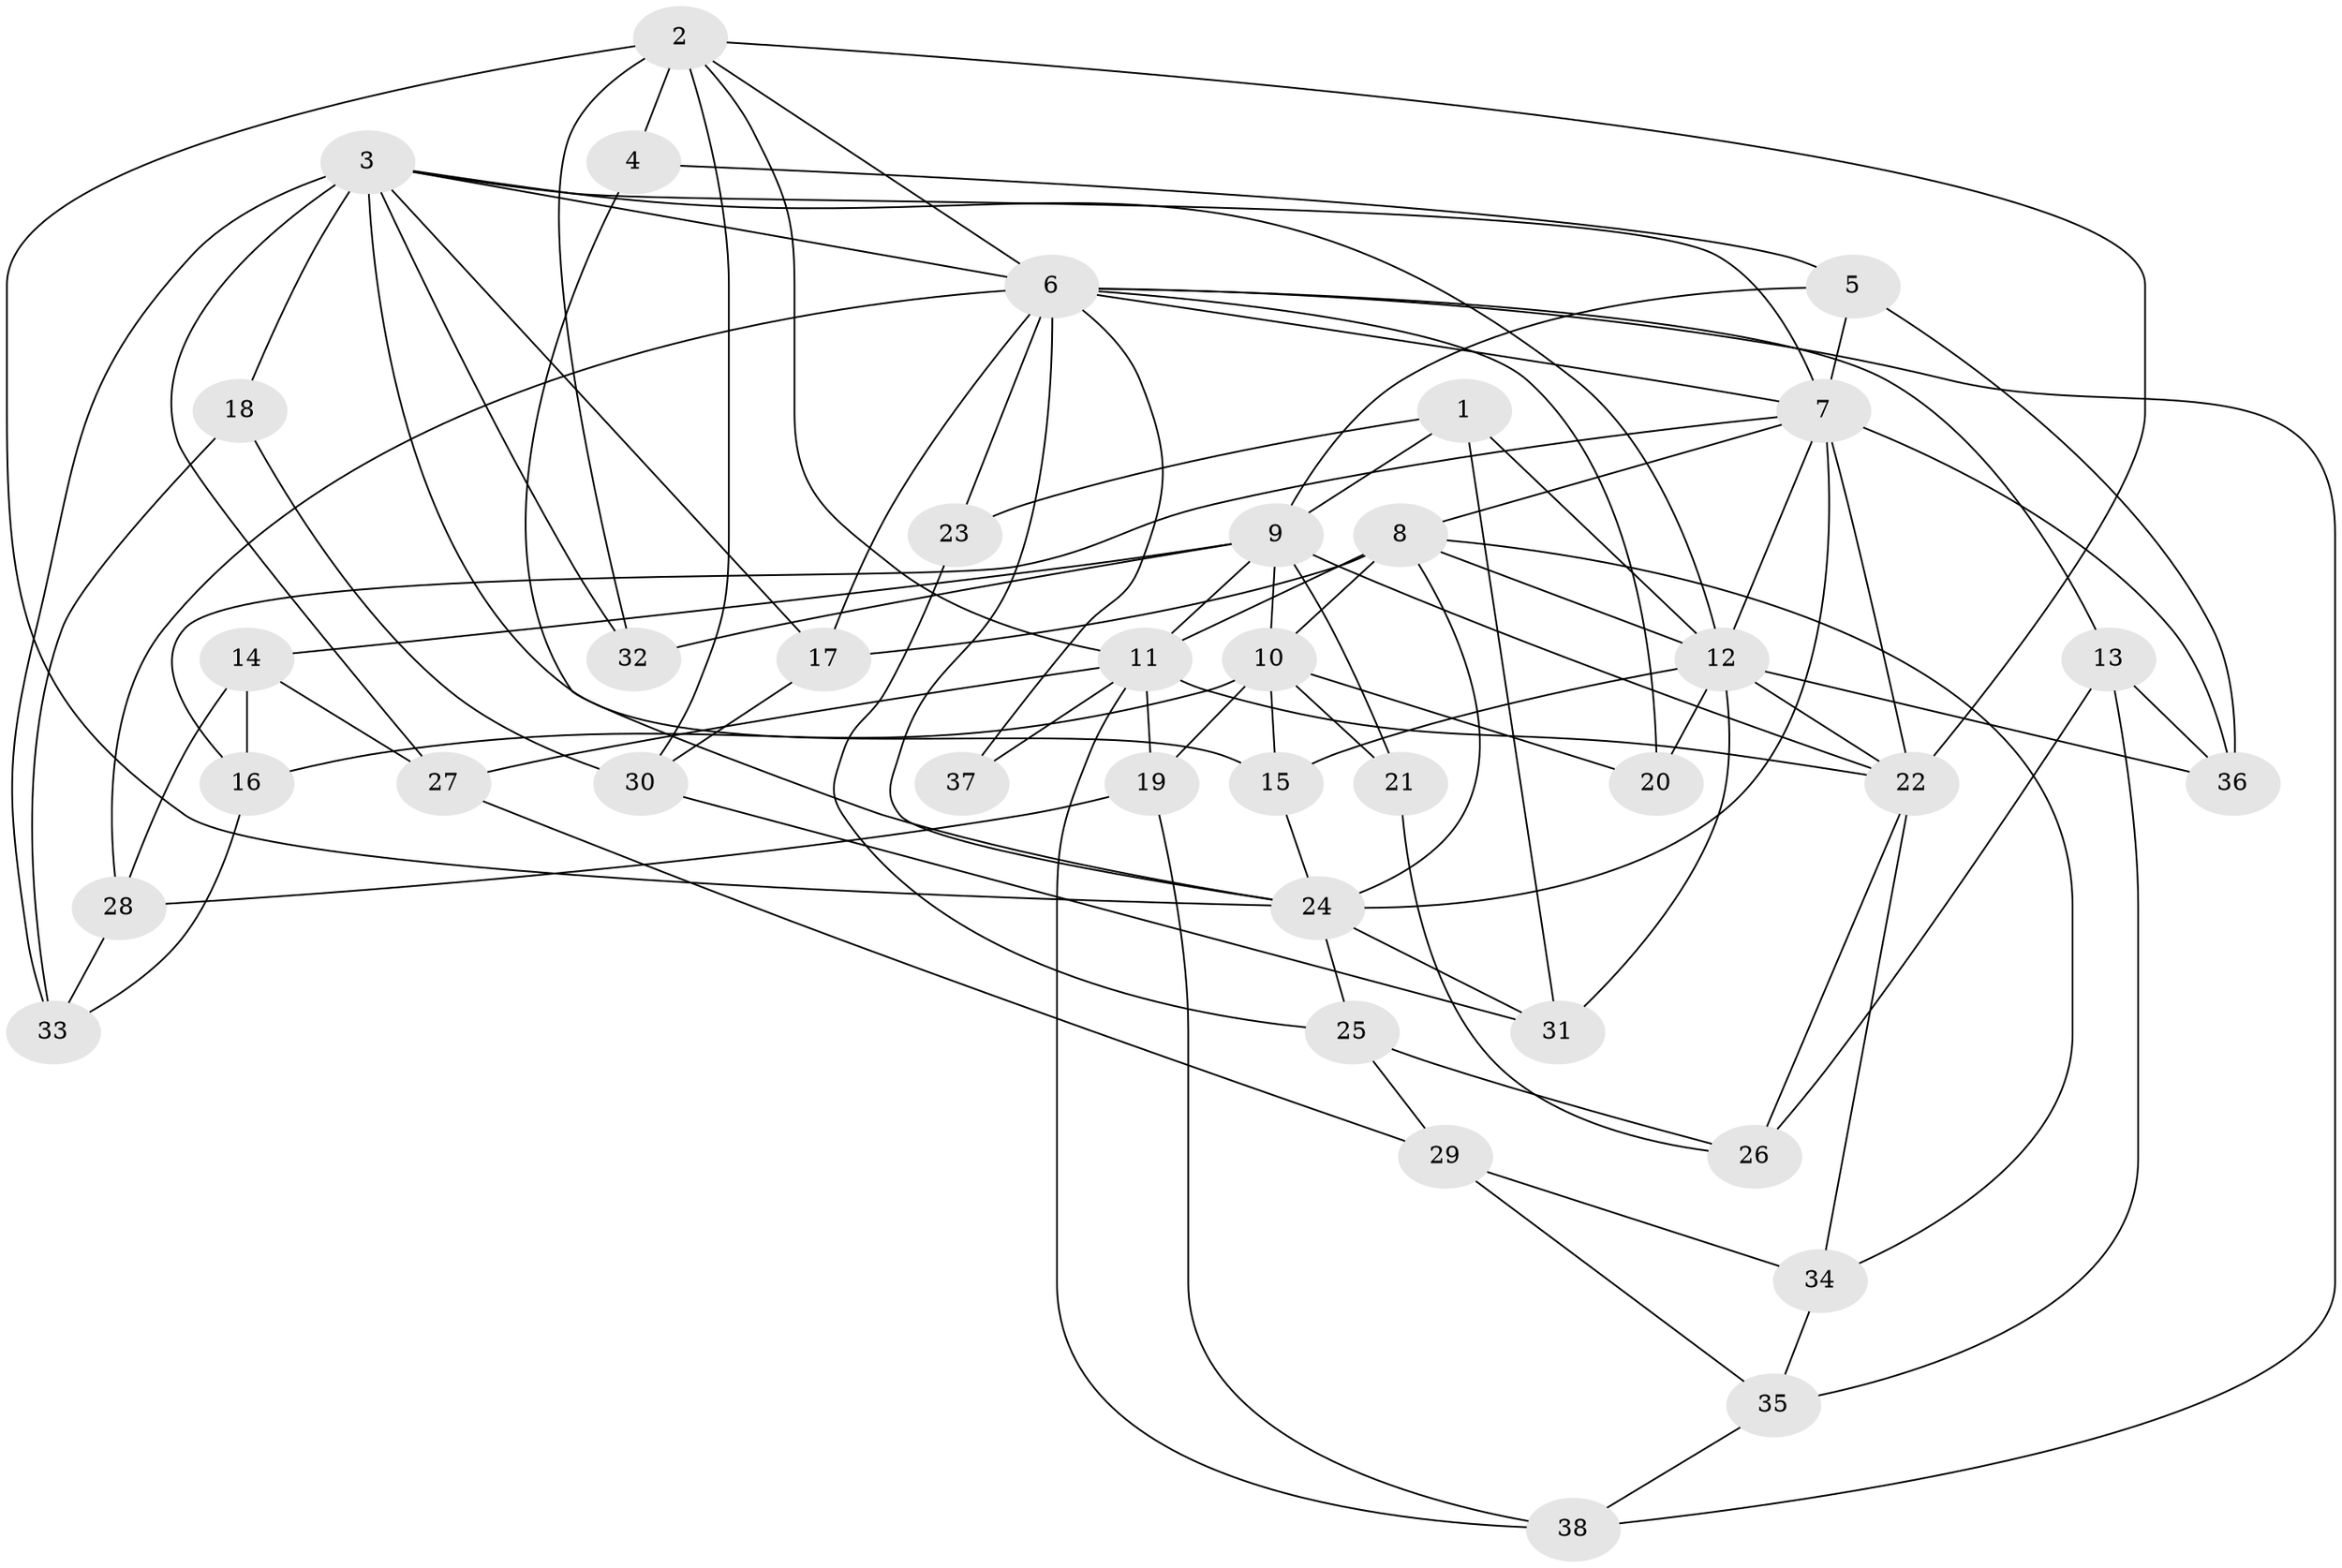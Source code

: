 // original degree distribution, {4: 1.0}
// Generated by graph-tools (version 1.1) at 2025/37/03/09/25 02:37:55]
// undirected, 38 vertices, 95 edges
graph export_dot {
graph [start="1"]
  node [color=gray90,style=filled];
  1;
  2;
  3;
  4;
  5;
  6;
  7;
  8;
  9;
  10;
  11;
  12;
  13;
  14;
  15;
  16;
  17;
  18;
  19;
  20;
  21;
  22;
  23;
  24;
  25;
  26;
  27;
  28;
  29;
  30;
  31;
  32;
  33;
  34;
  35;
  36;
  37;
  38;
  1 -- 9 [weight=1.0];
  1 -- 12 [weight=1.0];
  1 -- 23 [weight=1.0];
  1 -- 31 [weight=1.0];
  2 -- 4 [weight=2.0];
  2 -- 6 [weight=1.0];
  2 -- 11 [weight=2.0];
  2 -- 22 [weight=1.0];
  2 -- 24 [weight=2.0];
  2 -- 30 [weight=1.0];
  2 -- 32 [weight=1.0];
  3 -- 6 [weight=1.0];
  3 -- 7 [weight=1.0];
  3 -- 12 [weight=1.0];
  3 -- 15 [weight=1.0];
  3 -- 17 [weight=1.0];
  3 -- 18 [weight=2.0];
  3 -- 27 [weight=1.0];
  3 -- 32 [weight=1.0];
  3 -- 33 [weight=1.0];
  4 -- 5 [weight=1.0];
  4 -- 24 [weight=1.0];
  5 -- 7 [weight=1.0];
  5 -- 9 [weight=1.0];
  5 -- 36 [weight=1.0];
  6 -- 7 [weight=1.0];
  6 -- 13 [weight=1.0];
  6 -- 17 [weight=1.0];
  6 -- 20 [weight=1.0];
  6 -- 23 [weight=2.0];
  6 -- 24 [weight=1.0];
  6 -- 28 [weight=1.0];
  6 -- 37 [weight=1.0];
  6 -- 38 [weight=1.0];
  7 -- 8 [weight=1.0];
  7 -- 12 [weight=1.0];
  7 -- 16 [weight=1.0];
  7 -- 22 [weight=3.0];
  7 -- 24 [weight=2.0];
  7 -- 36 [weight=1.0];
  8 -- 10 [weight=2.0];
  8 -- 11 [weight=1.0];
  8 -- 12 [weight=1.0];
  8 -- 17 [weight=1.0];
  8 -- 24 [weight=1.0];
  8 -- 34 [weight=1.0];
  9 -- 10 [weight=1.0];
  9 -- 11 [weight=1.0];
  9 -- 14 [weight=1.0];
  9 -- 21 [weight=2.0];
  9 -- 22 [weight=1.0];
  9 -- 32 [weight=2.0];
  10 -- 15 [weight=1.0];
  10 -- 16 [weight=1.0];
  10 -- 19 [weight=1.0];
  10 -- 20 [weight=1.0];
  10 -- 21 [weight=1.0];
  11 -- 19 [weight=1.0];
  11 -- 22 [weight=2.0];
  11 -- 27 [weight=1.0];
  11 -- 37 [weight=3.0];
  11 -- 38 [weight=1.0];
  12 -- 15 [weight=1.0];
  12 -- 20 [weight=2.0];
  12 -- 22 [weight=1.0];
  12 -- 31 [weight=1.0];
  12 -- 36 [weight=1.0];
  13 -- 26 [weight=1.0];
  13 -- 35 [weight=1.0];
  13 -- 36 [weight=1.0];
  14 -- 16 [weight=1.0];
  14 -- 27 [weight=1.0];
  14 -- 28 [weight=1.0];
  15 -- 24 [weight=1.0];
  16 -- 33 [weight=1.0];
  17 -- 30 [weight=1.0];
  18 -- 30 [weight=1.0];
  18 -- 33 [weight=1.0];
  19 -- 28 [weight=1.0];
  19 -- 38 [weight=1.0];
  21 -- 26 [weight=1.0];
  22 -- 26 [weight=1.0];
  22 -- 34 [weight=1.0];
  23 -- 25 [weight=1.0];
  24 -- 25 [weight=1.0];
  24 -- 31 [weight=1.0];
  25 -- 26 [weight=1.0];
  25 -- 29 [weight=1.0];
  27 -- 29 [weight=1.0];
  28 -- 33 [weight=1.0];
  29 -- 34 [weight=1.0];
  29 -- 35 [weight=1.0];
  30 -- 31 [weight=1.0];
  34 -- 35 [weight=1.0];
  35 -- 38 [weight=1.0];
}
